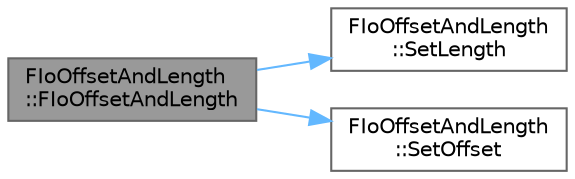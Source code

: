 digraph "FIoOffsetAndLength::FIoOffsetAndLength"
{
 // INTERACTIVE_SVG=YES
 // LATEX_PDF_SIZE
  bgcolor="transparent";
  edge [fontname=Helvetica,fontsize=10,labelfontname=Helvetica,labelfontsize=10];
  node [fontname=Helvetica,fontsize=10,shape=box,height=0.2,width=0.4];
  rankdir="LR";
  Node1 [id="Node000001",label="FIoOffsetAndLength\l::FIoOffsetAndLength",height=0.2,width=0.4,color="gray40", fillcolor="grey60", style="filled", fontcolor="black",tooltip=" "];
  Node1 -> Node2 [id="edge1_Node000001_Node000002",color="steelblue1",style="solid",tooltip=" "];
  Node2 [id="Node000002",label="FIoOffsetAndLength\l::SetLength",height=0.2,width=0.4,color="grey40", fillcolor="white", style="filled",URL="$d9/d52/structFIoOffsetAndLength.html#aa90160582166495bfefab9079fdd55b0",tooltip=" "];
  Node1 -> Node3 [id="edge2_Node000001_Node000003",color="steelblue1",style="solid",tooltip=" "];
  Node3 [id="Node000003",label="FIoOffsetAndLength\l::SetOffset",height=0.2,width=0.4,color="grey40", fillcolor="white", style="filled",URL="$d9/d52/structFIoOffsetAndLength.html#a00af367a8688b5b1ad116fb3e53ce0dc",tooltip=" "];
}
